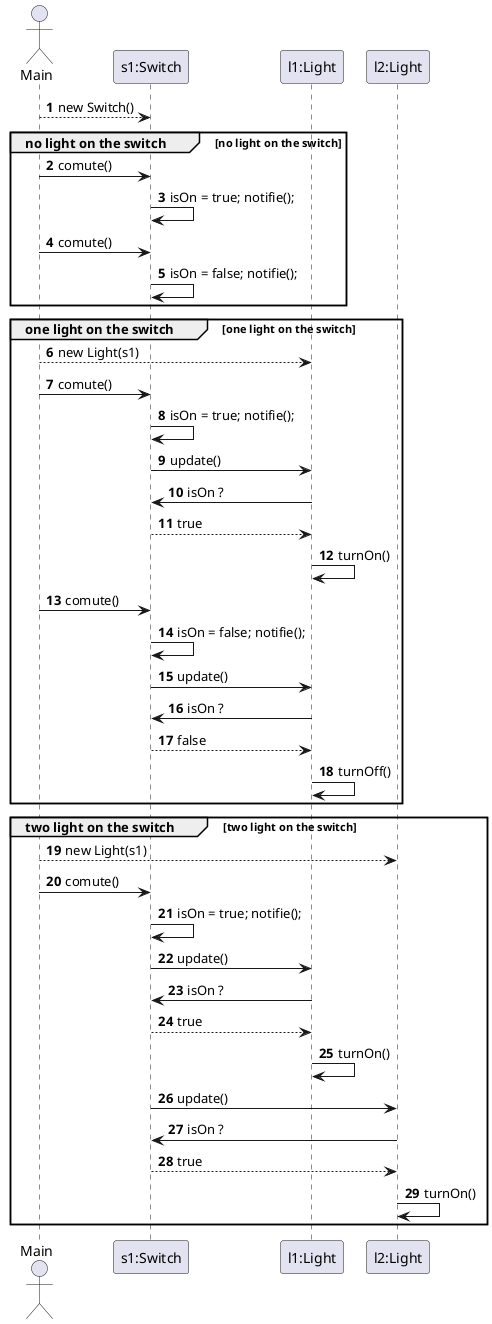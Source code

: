 @startuml

autonumber

actor Main as m
participant "s1:Switch" as s1
participant "l1:Light" as l1


m --> s1 : new Switch()

group no light on the switch [no light on the switch]
     m -> s1 : comute()
    s1 -> s1 : isOn = true; notifie();
    m -> s1 : comute()
    s1 -> s1 : isOn = false; notifie();
end

group one light on the switch [one light on the switch]
    m --> l1 : new Light(s1)
    m -> s1 : comute()
    s1 -> s1 : isOn = true; notifie();
    s1 -> l1 : update()
    l1 -> s1 : isOn ?
    s1 --> l1 : true
    l1 -> l1 : turnOn()

    m -> s1 : comute()
    s1 -> s1 : isOn = false; notifie();
    s1 -> l1 : update()
    l1 -> s1 : isOn ?
    s1 --> l1 : false
    l1 -> l1 : turnOff()
end

participant "l2:Light" as l2


group two light on the switch [two light on the switch]
    m --> l2 : new Light(s1)
    m -> s1 : comute()
    s1 -> s1 : isOn = true; notifie();
    s1 -> l1 : update()
    l1 -> s1 : isOn ?
    s1 --> l1 : true
    l1 -> l1 : turnOn()
    s1 -> l2 : update()
    l2 -> s1 : isOn ?
    s1 --> l2 : true
    l2 -> l2 : turnOn()

end


@enduml
